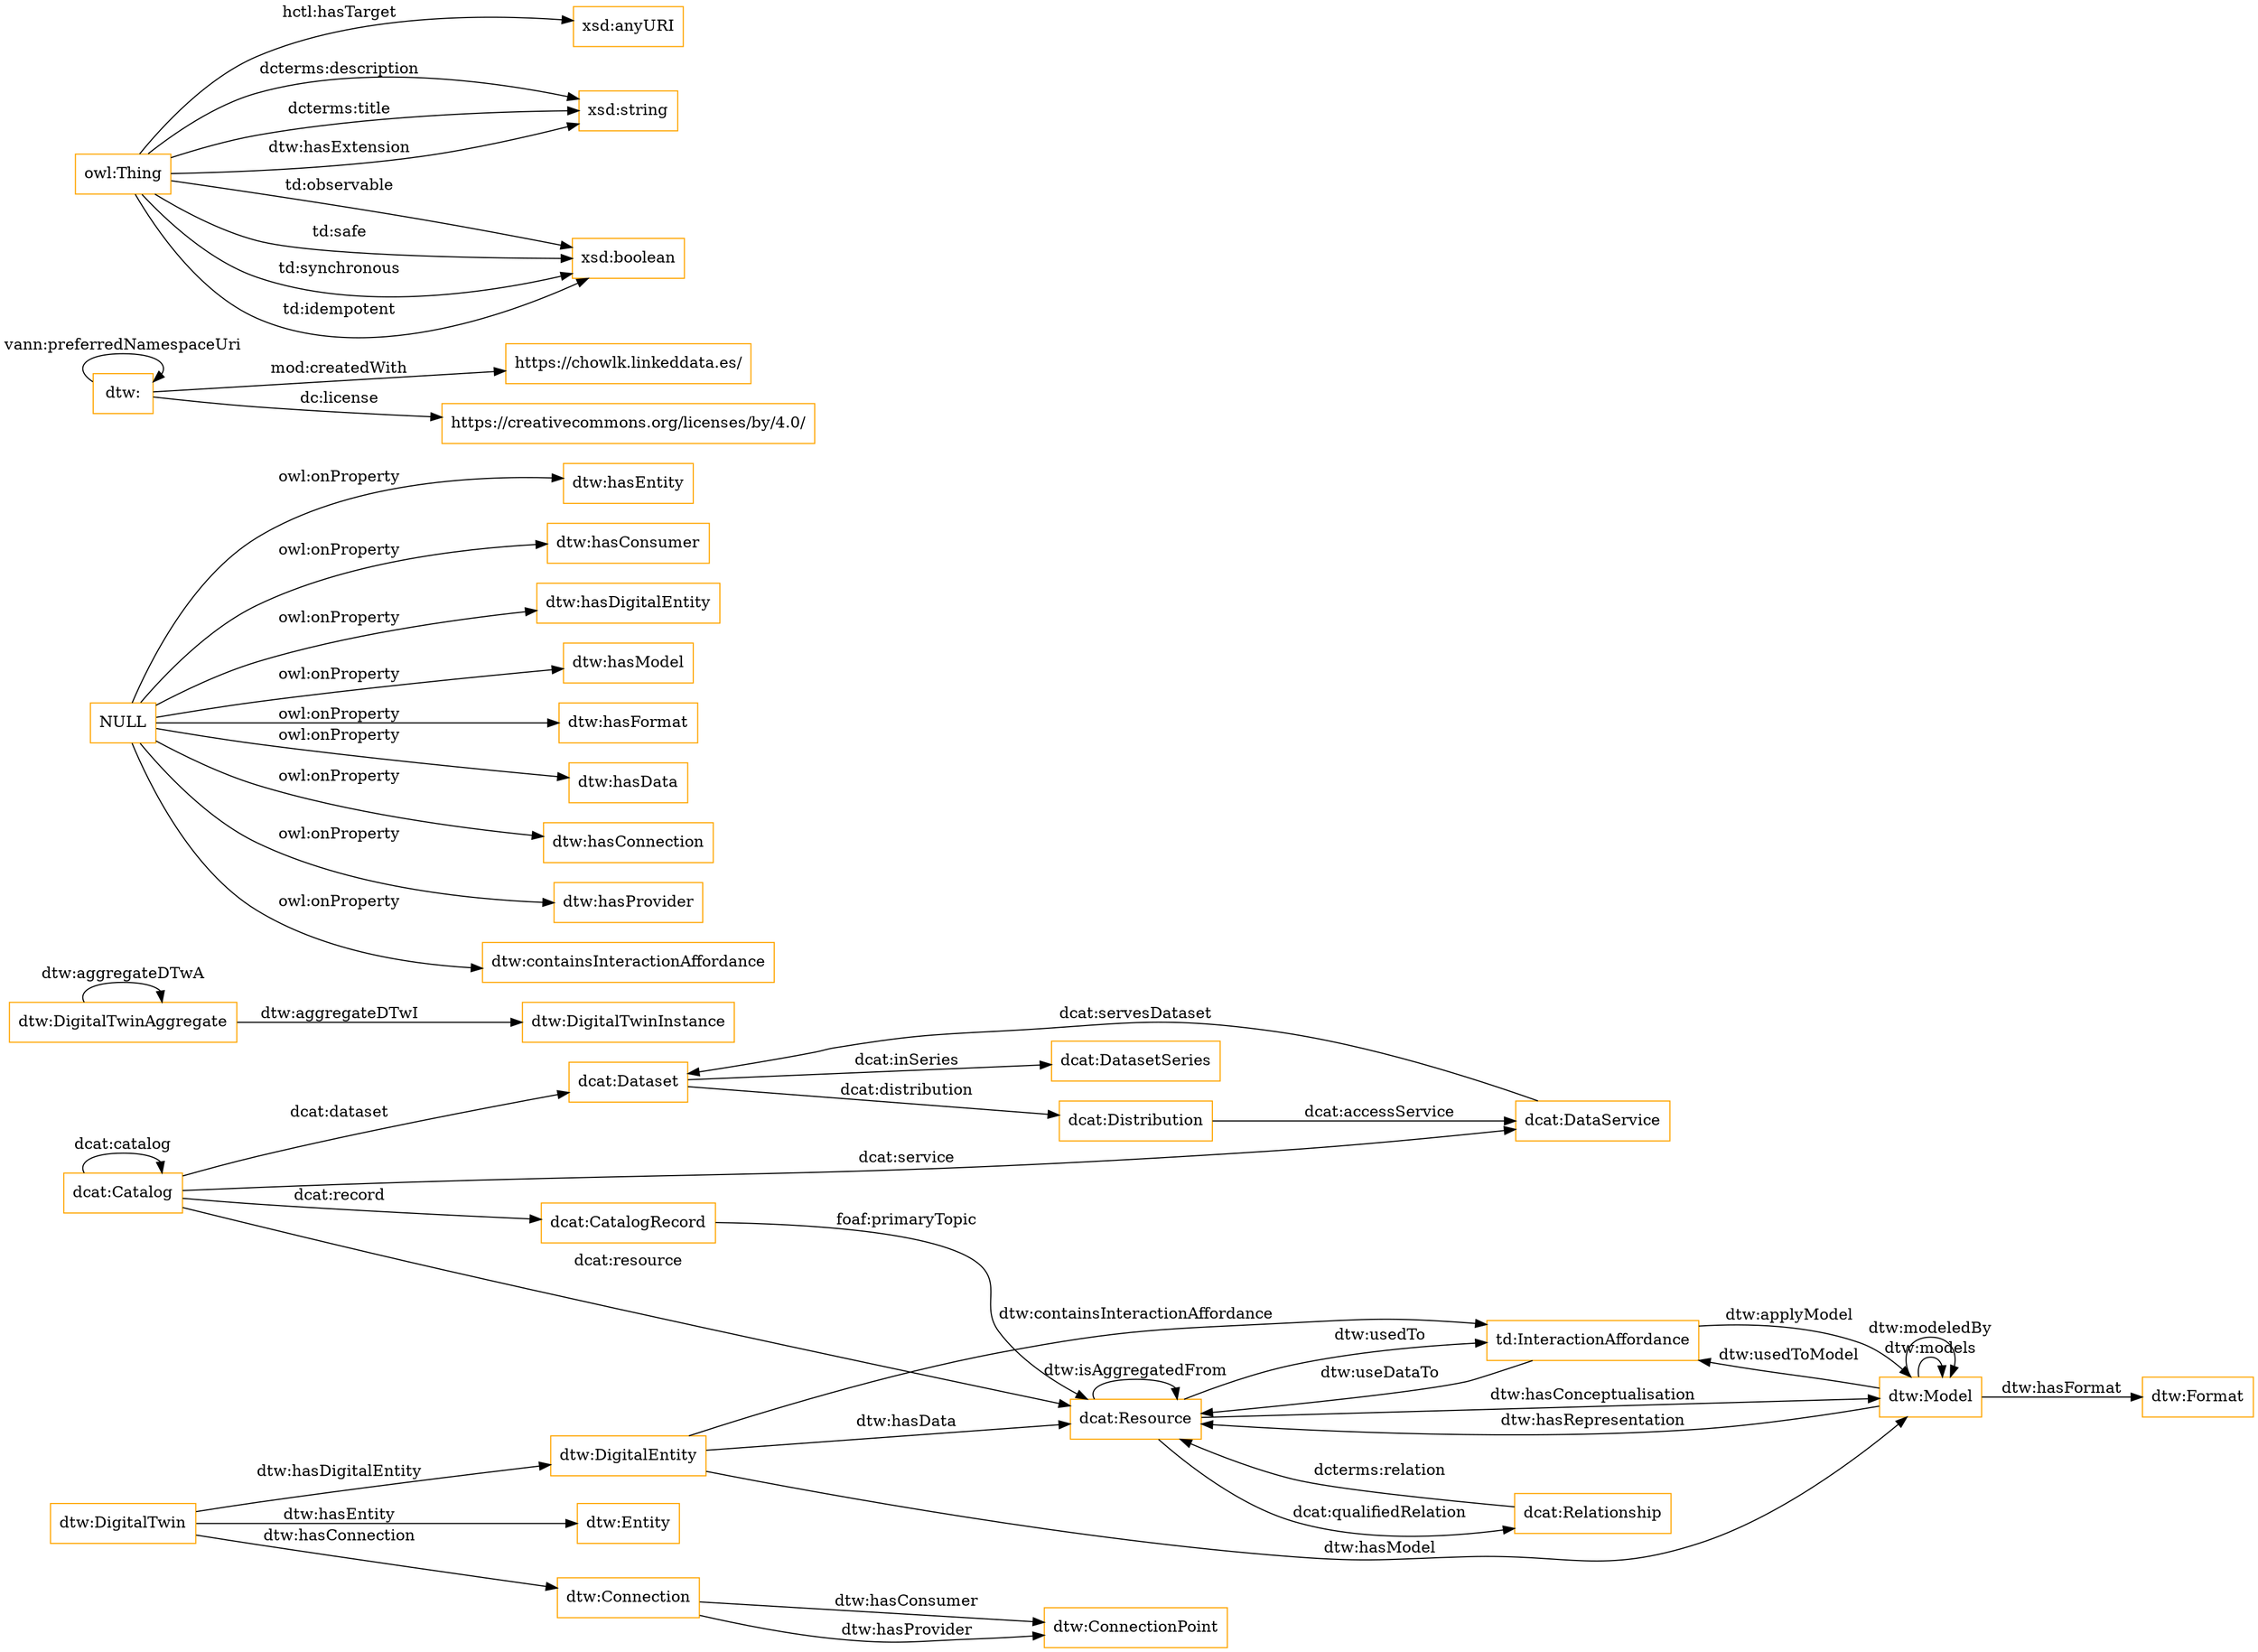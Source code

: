digraph ar2dtool_diagram { 
rankdir=LR;
size="1501"
node [shape = rectangle, color="orange"]; "dcat:Dataset" "dtw:Format" "dcat:DataService" "dtw:DigitalTwinInstance" "td:InteractionAffordance" "dtw:ConnectionPoint" "dtw:Entity" "dtw:Model" "dtw:DigitalTwin" "dcat:CatalogRecord" "dtw:DigitalTwinAggregate" "dcat:Relationship" "dcat:DatasetSeries" "dcat:Resource" "dcat:Catalog" "dcat:Distribution" "dtw:Connection" "dtw:DigitalEntity" ; /*classes style*/
	"NULL" -> "dtw:hasEntity" [ label = "owl:onProperty" ];
	"NULL" -> "dtw:hasConsumer" [ label = "owl:onProperty" ];
	"NULL" -> "dtw:hasDigitalEntity" [ label = "owl:onProperty" ];
	"NULL" -> "dtw:hasModel" [ label = "owl:onProperty" ];
	"NULL" -> "dtw:hasFormat" [ label = "owl:onProperty" ];
	"NULL" -> "dtw:hasData" [ label = "owl:onProperty" ];
	"NULL" -> "dtw:hasConnection" [ label = "owl:onProperty" ];
	"NULL" -> "dtw:hasProvider" [ label = "owl:onProperty" ];
	"NULL" -> "dtw:containsInteractionAffordance" [ label = "owl:onProperty" ];
	"dtw:" -> "https://chowlk.linkeddata.es/" [ label = "mod:createdWith" ];
	"dtw:" -> "https://creativecommons.org/licenses/by/4.0/" [ label = "dc:license" ];
	"dtw:" -> "dtw:" [ label = "vann:preferredNamespaceUri" ];
	"dcat:Resource" -> "dtw:Model" [ label = "dtw:hasConceptualisation" ];
	"td:InteractionAffordance" -> "dtw:Model" [ label = "dtw:applyModel" ];
	"owl:Thing" -> "xsd:anyURI" [ label = "hctl:hasTarget" ];
	"dcat:Catalog" -> "dcat:Resource" [ label = "dcat:resource" ];
	"owl:Thing" -> "xsd:string" [ label = "dcterms:description" ];
	"dtw:Model" -> "td:InteractionAffordance" [ label = "dtw:usedToModel" ];
	"td:InteractionAffordance" -> "dcat:Resource" [ label = "dtw:useDataTo" ];
	"dcat:Distribution" -> "dcat:DataService" [ label = "dcat:accessService" ];
	"dcat:Resource" -> "dcat:Resource" [ label = "dtw:isAggregatedFrom" ];
	"dcat:Catalog" -> "dcat:CatalogRecord" [ label = "dcat:record" ];
	"dcat:Resource" -> "dcat:Relationship" [ label = "dcat:qualifiedRelation" ];
	"dtw:Model" -> "dcat:Resource" [ label = "dtw:hasRepresentation" ];
	"dcat:CatalogRecord" -> "dcat:Resource" [ label = "foaf:primaryTopic" ];
	"dcat:Catalog" -> "dcat:Dataset" [ label = "dcat:dataset" ];
	"dcat:DataService" -> "dcat:Dataset" [ label = "dcat:servesDataset" ];
	"owl:Thing" -> "xsd:boolean" [ label = "td:observable" ];
	"dtw:DigitalTwin" -> "dtw:Connection" [ label = "dtw:hasConnection" ];
	"dtw:Connection" -> "dtw:ConnectionPoint" [ label = "dtw:hasProvider" ];
	"dtw:Connection" -> "dtw:ConnectionPoint" [ label = "dtw:hasConsumer" ];
	"dcat:Catalog" -> "dcat:DataService" [ label = "dcat:service" ];
	"dtw:DigitalEntity" -> "dcat:Resource" [ label = "dtw:hasData" ];
	"dtw:Model" -> "dtw:Model" [ label = "dtw:models" ];
	"dcat:Catalog" -> "dcat:Catalog" [ label = "dcat:catalog" ];
	"dtw:DigitalTwin" -> "dtw:DigitalEntity" [ label = "dtw:hasDigitalEntity" ];
	"dcat:Relationship" -> "dcat:Resource" [ label = "dcterms:relation" ];
	"owl:Thing" -> "xsd:boolean" [ label = "td:safe" ];
	"dtw:DigitalEntity" -> "td:InteractionAffordance" [ label = "dtw:containsInteractionAffordance" ];
	"dtw:Model" -> "dtw:Format" [ label = "dtw:hasFormat" ];
	"dtw:Model" -> "dtw:Model" [ label = "dtw:modeledBy" ];
	"dtw:DigitalTwin" -> "dtw:Entity" [ label = "dtw:hasEntity" ];
	"dtw:DigitalTwinAggregate" -> "dtw:DigitalTwinAggregate" [ label = "dtw:aggregateDTwA" ];
	"dcat:Dataset" -> "dcat:Distribution" [ label = "dcat:distribution" ];
	"dcat:Dataset" -> "dcat:DatasetSeries" [ label = "dcat:inSeries" ];
	"dcat:Resource" -> "td:InteractionAffordance" [ label = "dtw:usedTo" ];
	"owl:Thing" -> "xsd:boolean" [ label = "td:synchronous" ];
	"dtw:DigitalEntity" -> "dtw:Model" [ label = "dtw:hasModel" ];
	"owl:Thing" -> "xsd:string" [ label = "dcterms:title" ];
	"dtw:DigitalTwinAggregate" -> "dtw:DigitalTwinInstance" [ label = "dtw:aggregateDTwI" ];
	"owl:Thing" -> "xsd:boolean" [ label = "td:idempotent" ];
	"owl:Thing" -> "xsd:string" [ label = "dtw:hasExtension" ];

}
